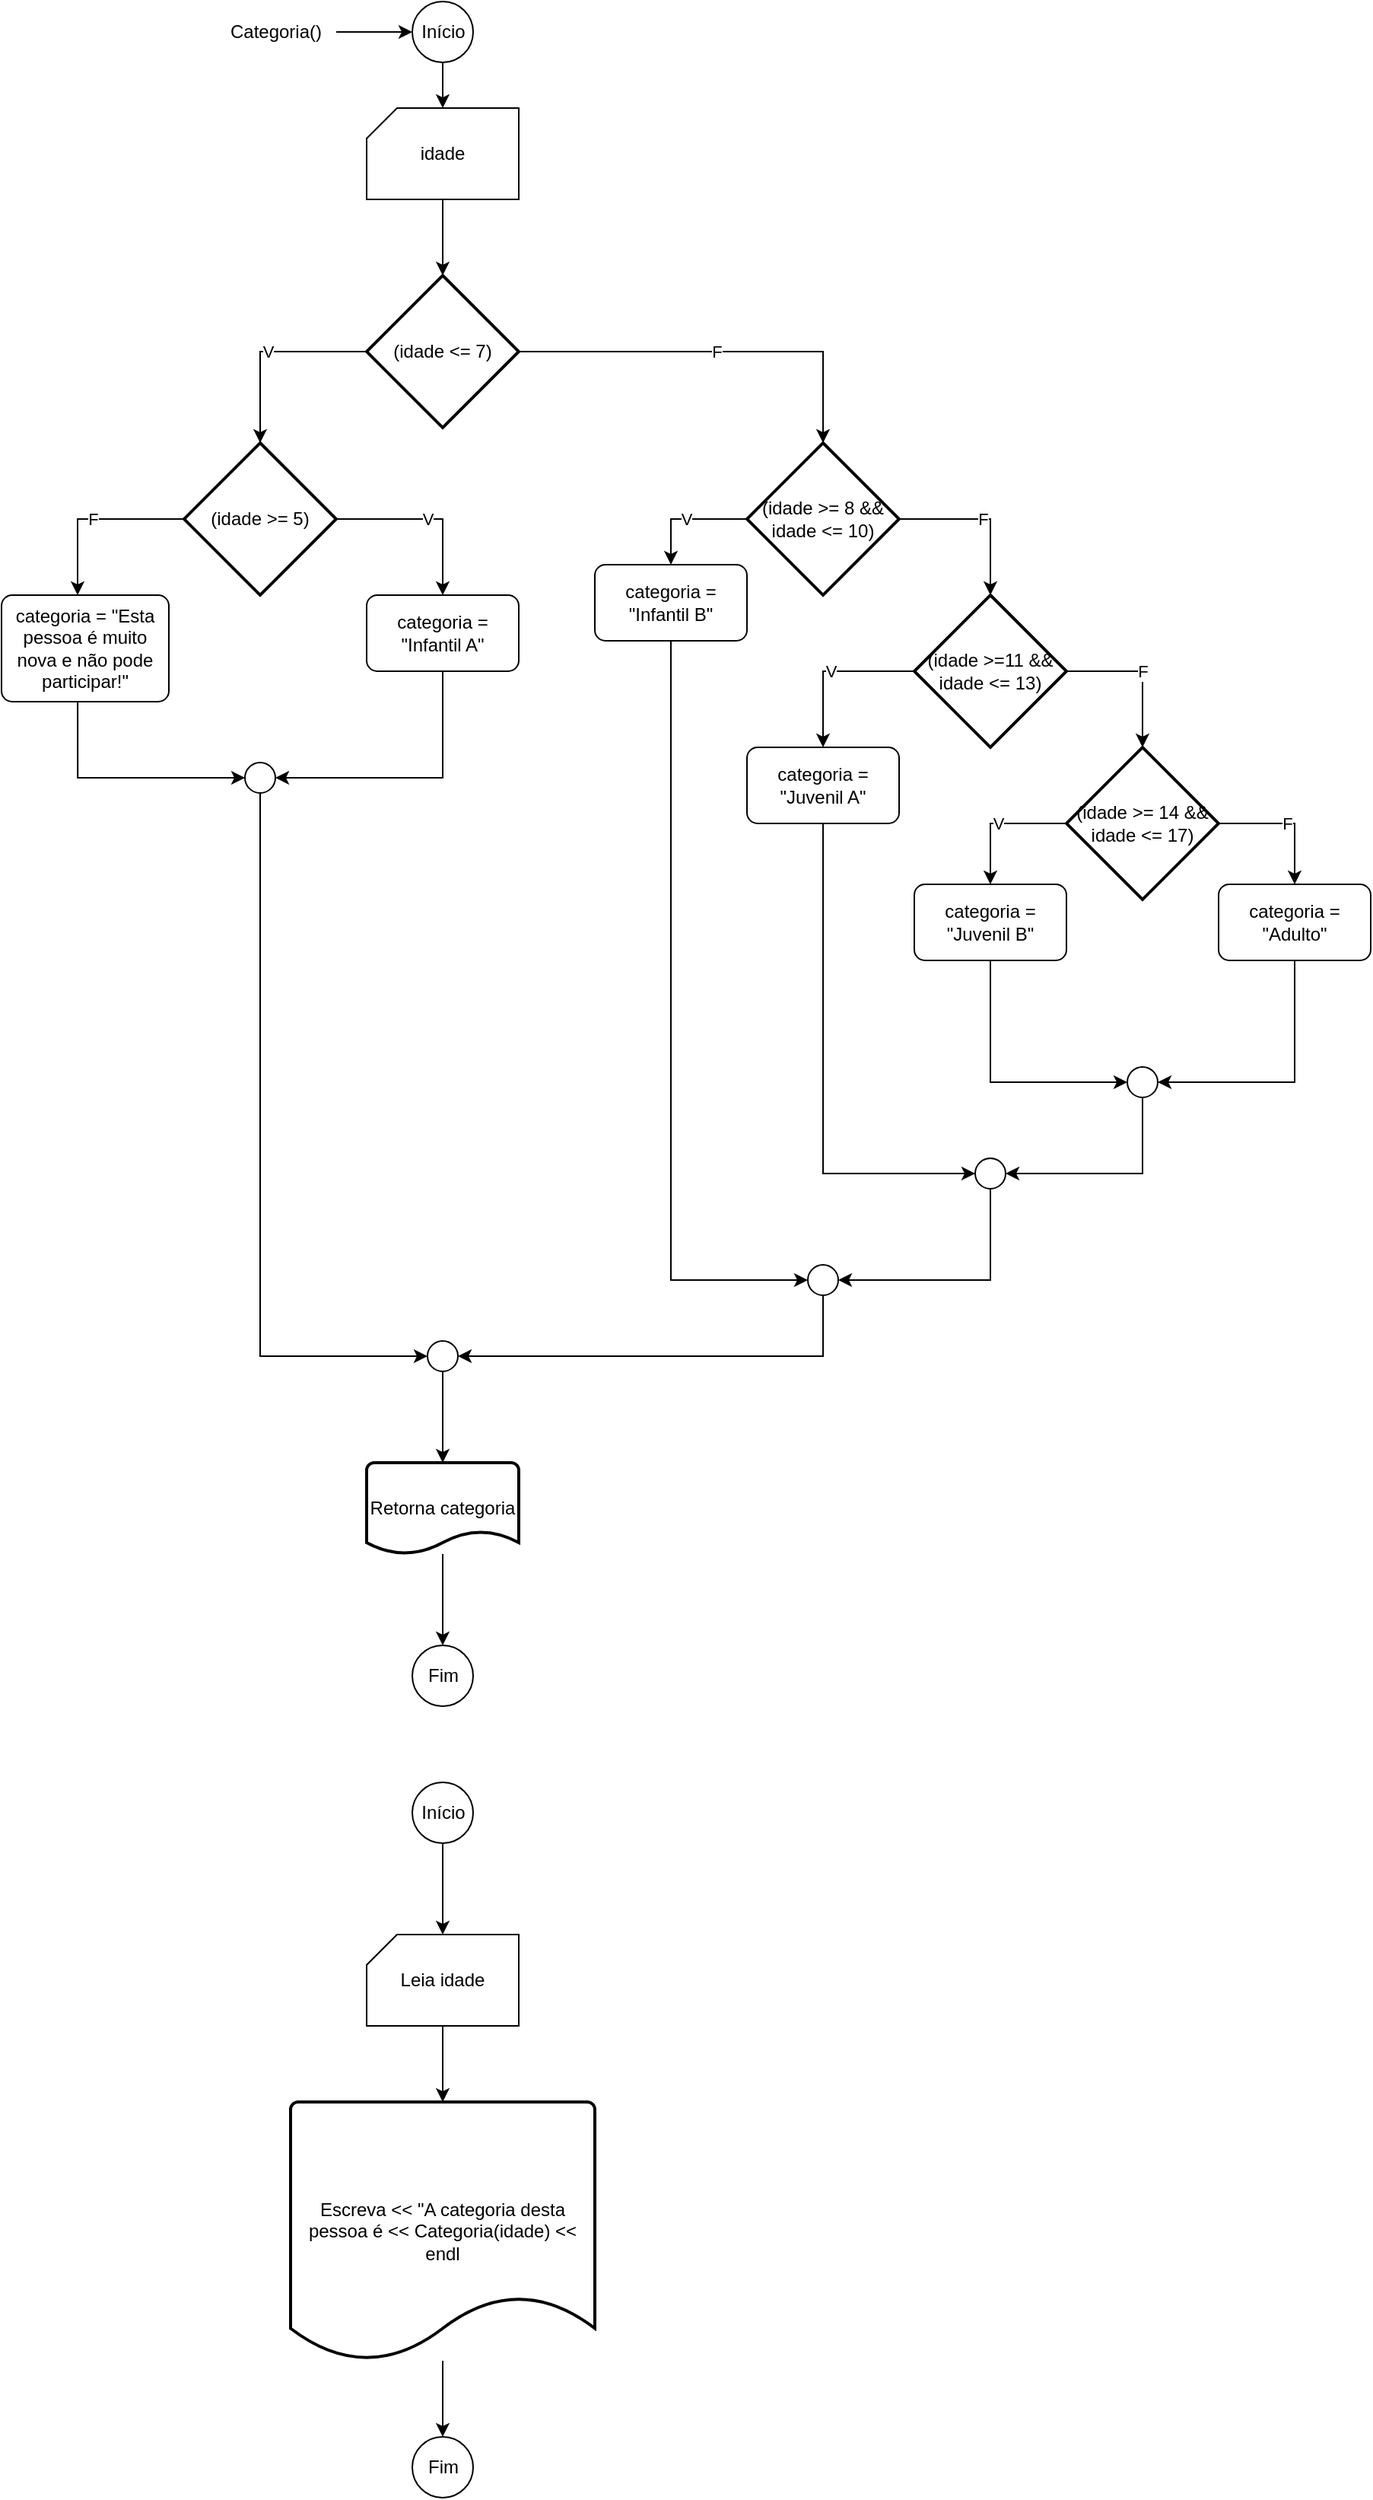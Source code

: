 <mxfile version="18.1.3" type="device"><diagram id="mhmo3z_T3fx44MwLF9cv" name="Página-1"><mxGraphModel dx="1412" dy="863" grid="1" gridSize="10" guides="1" tooltips="1" connect="1" arrows="1" fold="1" page="1" pageScale="1" pageWidth="827" pageHeight="1169" math="0" shadow="0"><root><mxCell id="0"/><mxCell id="1" parent="0"/><mxCell id="eZUKkIsBPrtibgIEEAxO-5" value="" style="edgeStyle=orthogonalEdgeStyle;rounded=0;orthogonalLoop=1;jettySize=auto;html=1;" parent="1" source="eZUKkIsBPrtibgIEEAxO-1" target="eZUKkIsBPrtibgIEEAxO-4" edge="1"><mxGeometry relative="1" as="geometry"/></mxCell><mxCell id="eZUKkIsBPrtibgIEEAxO-1" value="Início" style="verticalLabelPosition=middle;verticalAlign=middle;html=1;shape=mxgraph.flowchart.on-page_reference;labelPosition=center;align=center;" parent="1" vertex="1"><mxGeometry x="380" y="10" width="40" height="40" as="geometry"/></mxCell><mxCell id="eZUKkIsBPrtibgIEEAxO-3" value="" style="edgeStyle=orthogonalEdgeStyle;rounded=0;orthogonalLoop=1;jettySize=auto;html=1;" parent="1" source="eZUKkIsBPrtibgIEEAxO-2" target="eZUKkIsBPrtibgIEEAxO-1" edge="1"><mxGeometry relative="1" as="geometry"/></mxCell><mxCell id="eZUKkIsBPrtibgIEEAxO-2" value="Categoria()" style="text;html=1;align=center;verticalAlign=middle;resizable=0;points=[];autosize=1;strokeColor=none;fillColor=none;" parent="1" vertex="1"><mxGeometry x="250" y="20" width="80" height="20" as="geometry"/></mxCell><mxCell id="eZUKkIsBPrtibgIEEAxO-7" value="" style="edgeStyle=orthogonalEdgeStyle;rounded=0;orthogonalLoop=1;jettySize=auto;html=1;" parent="1" source="eZUKkIsBPrtibgIEEAxO-4" target="eZUKkIsBPrtibgIEEAxO-6" edge="1"><mxGeometry relative="1" as="geometry"/></mxCell><mxCell id="eZUKkIsBPrtibgIEEAxO-4" value="idade" style="verticalLabelPosition=middle;verticalAlign=middle;html=1;shape=card;whiteSpace=wrap;size=20;arcSize=12;labelPosition=center;align=center;" parent="1" vertex="1"><mxGeometry x="350" y="80" width="100" height="60" as="geometry"/></mxCell><mxCell id="eZUKkIsBPrtibgIEEAxO-9" value="V" style="edgeStyle=orthogonalEdgeStyle;rounded=0;orthogonalLoop=1;jettySize=auto;html=1;entryX=0.5;entryY=0;entryDx=0;entryDy=0;entryPerimeter=0;" parent="1" source="eZUKkIsBPrtibgIEEAxO-6" target="eZUKkIsBPrtibgIEEAxO-8" edge="1"><mxGeometry relative="1" as="geometry"/></mxCell><mxCell id="eZUKkIsBPrtibgIEEAxO-18" value="F" style="edgeStyle=orthogonalEdgeStyle;rounded=0;orthogonalLoop=1;jettySize=auto;html=1;entryX=0.5;entryY=0;entryDx=0;entryDy=0;entryPerimeter=0;" parent="1" source="eZUKkIsBPrtibgIEEAxO-6" target="eZUKkIsBPrtibgIEEAxO-17" edge="1"><mxGeometry relative="1" as="geometry"/></mxCell><mxCell id="eZUKkIsBPrtibgIEEAxO-6" value="(idade &amp;lt;= 7)" style="strokeWidth=2;html=1;shape=mxgraph.flowchart.decision;whiteSpace=wrap;" parent="1" vertex="1"><mxGeometry x="350" y="190" width="100" height="100" as="geometry"/></mxCell><mxCell id="eZUKkIsBPrtibgIEEAxO-11" value="V" style="edgeStyle=orthogonalEdgeStyle;rounded=0;orthogonalLoop=1;jettySize=auto;html=1;entryX=0.5;entryY=0;entryDx=0;entryDy=0;" parent="1" source="eZUKkIsBPrtibgIEEAxO-8" target="_1LxbqsHd5Jw-LwgzeVS-1" edge="1"><mxGeometry relative="1" as="geometry"><mxPoint x="400" y="380" as="targetPoint"/></mxGeometry></mxCell><mxCell id="eZUKkIsBPrtibgIEEAxO-13" value="F" style="edgeStyle=orthogonalEdgeStyle;rounded=0;orthogonalLoop=1;jettySize=auto;html=1;entryX=0.5;entryY=0;entryDx=0;entryDy=0;entryPerimeter=0;" parent="1" source="eZUKkIsBPrtibgIEEAxO-8" edge="1"><mxGeometry relative="1" as="geometry"><Array as="points"><mxPoint x="160" y="350"/></Array><mxPoint x="160" y="400" as="targetPoint"/></mxGeometry></mxCell><mxCell id="eZUKkIsBPrtibgIEEAxO-8" value="(idade &amp;gt;= 5)" style="strokeWidth=2;html=1;shape=mxgraph.flowchart.decision;whiteSpace=wrap;" parent="1" vertex="1"><mxGeometry x="230" y="300" width="100" height="100" as="geometry"/></mxCell><mxCell id="eZUKkIsBPrtibgIEEAxO-16" style="edgeStyle=orthogonalEdgeStyle;rounded=0;orthogonalLoop=1;jettySize=auto;html=1;entryX=1;entryY=0.5;entryDx=0;entryDy=0;entryPerimeter=0;" parent="1" target="eZUKkIsBPrtibgIEEAxO-14" edge="1"><mxGeometry relative="1" as="geometry"><Array as="points"><mxPoint x="400" y="520"/></Array><mxPoint x="400" y="440" as="sourcePoint"/></mxGeometry></mxCell><mxCell id="eZUKkIsBPrtibgIEEAxO-15" style="edgeStyle=orthogonalEdgeStyle;rounded=0;orthogonalLoop=1;jettySize=auto;html=1;entryX=0;entryY=0.5;entryDx=0;entryDy=0;entryPerimeter=0;exitX=0.455;exitY=1;exitDx=0;exitDy=0;exitPerimeter=0;" parent="1" source="_1LxbqsHd5Jw-LwgzeVS-2" target="eZUKkIsBPrtibgIEEAxO-14" edge="1"><mxGeometry relative="1" as="geometry"><Array as="points"><mxPoint x="160" y="520"/></Array><mxPoint x="160" y="480" as="sourcePoint"/></mxGeometry></mxCell><mxCell id="eZUKkIsBPrtibgIEEAxO-46" style="edgeStyle=orthogonalEdgeStyle;rounded=0;orthogonalLoop=1;jettySize=auto;html=1;entryX=0;entryY=0.5;entryDx=0;entryDy=0;entryPerimeter=0;" parent="1" source="eZUKkIsBPrtibgIEEAxO-14" target="eZUKkIsBPrtibgIEEAxO-44" edge="1"><mxGeometry relative="1" as="geometry"><Array as="points"><mxPoint x="280" y="900"/></Array></mxGeometry></mxCell><mxCell id="eZUKkIsBPrtibgIEEAxO-14" value="" style="verticalLabelPosition=bottom;verticalAlign=top;html=1;shape=mxgraph.flowchart.on-page_reference;" parent="1" vertex="1"><mxGeometry x="270" y="510" width="20" height="20" as="geometry"/></mxCell><mxCell id="eZUKkIsBPrtibgIEEAxO-23" value="V" style="edgeStyle=orthogonalEdgeStyle;rounded=0;orthogonalLoop=1;jettySize=auto;html=1;entryX=0.5;entryY=0;entryDx=0;entryDy=0;entryPerimeter=0;" parent="1" source="eZUKkIsBPrtibgIEEAxO-17" edge="1"><mxGeometry relative="1" as="geometry"><Array as="points"><mxPoint x="550" y="350"/></Array><mxPoint x="550" y="380" as="targetPoint"/></mxGeometry></mxCell><mxCell id="eZUKkIsBPrtibgIEEAxO-25" value="F" style="edgeStyle=orthogonalEdgeStyle;rounded=0;orthogonalLoop=1;jettySize=auto;html=1;entryX=0.5;entryY=0;entryDx=0;entryDy=0;entryPerimeter=0;" parent="1" source="eZUKkIsBPrtibgIEEAxO-17" target="eZUKkIsBPrtibgIEEAxO-24" edge="1"><mxGeometry relative="1" as="geometry"/></mxCell><mxCell id="eZUKkIsBPrtibgIEEAxO-17" value="(idade &amp;gt;= 8 &amp;amp;&amp;amp; idade &amp;lt;= 10)" style="strokeWidth=2;html=1;shape=mxgraph.flowchart.decision;whiteSpace=wrap;" parent="1" vertex="1"><mxGeometry x="600" y="300" width="100" height="100" as="geometry"/></mxCell><mxCell id="eZUKkIsBPrtibgIEEAxO-43" style="edgeStyle=orthogonalEdgeStyle;rounded=0;orthogonalLoop=1;jettySize=auto;html=1;entryX=0;entryY=0.5;entryDx=0;entryDy=0;entryPerimeter=0;exitX=0.5;exitY=1;exitDx=0;exitDy=0;" parent="1" source="_1LxbqsHd5Jw-LwgzeVS-3" target="eZUKkIsBPrtibgIEEAxO-41" edge="1"><mxGeometry relative="1" as="geometry"><Array as="points"><mxPoint x="550" y="850"/></Array><mxPoint x="550" y="440" as="sourcePoint"/></mxGeometry></mxCell><mxCell id="eZUKkIsBPrtibgIEEAxO-29" value="F" style="edgeStyle=orthogonalEdgeStyle;rounded=0;orthogonalLoop=1;jettySize=auto;html=1;entryX=0.5;entryY=0;entryDx=0;entryDy=0;entryPerimeter=0;" parent="1" source="eZUKkIsBPrtibgIEEAxO-24" target="eZUKkIsBPrtibgIEEAxO-27" edge="1"><mxGeometry relative="1" as="geometry"><Array as="points"><mxPoint x="860" y="450"/></Array></mxGeometry></mxCell><mxCell id="eZUKkIsBPrtibgIEEAxO-30" value="V" style="edgeStyle=orthogonalEdgeStyle;rounded=0;orthogonalLoop=1;jettySize=auto;html=1;entryX=0.5;entryY=0;entryDx=0;entryDy=0;" parent="1" source="eZUKkIsBPrtibgIEEAxO-24" target="_1LxbqsHd5Jw-LwgzeVS-4" edge="1"><mxGeometry relative="1" as="geometry"><mxPoint x="650" y="490" as="targetPoint"/></mxGeometry></mxCell><mxCell id="eZUKkIsBPrtibgIEEAxO-24" value="(idade &amp;gt;=11 &amp;amp;&amp;amp; idade &amp;lt;= 13)" style="strokeWidth=2;html=1;shape=mxgraph.flowchart.decision;whiteSpace=wrap;" parent="1" vertex="1"><mxGeometry x="710" y="400" width="100" height="100" as="geometry"/></mxCell><mxCell id="eZUKkIsBPrtibgIEEAxO-40" style="edgeStyle=orthogonalEdgeStyle;rounded=0;orthogonalLoop=1;jettySize=auto;html=1;entryX=0;entryY=0.5;entryDx=0;entryDy=0;entryPerimeter=0;" parent="1" target="eZUKkIsBPrtibgIEEAxO-38" edge="1"><mxGeometry relative="1" as="geometry"><Array as="points"><mxPoint x="650" y="780"/></Array><mxPoint x="650" y="550" as="sourcePoint"/></mxGeometry></mxCell><mxCell id="eZUKkIsBPrtibgIEEAxO-31" value="V" style="edgeStyle=orthogonalEdgeStyle;rounded=0;orthogonalLoop=1;jettySize=auto;html=1;entryX=0.5;entryY=0;entryDx=0;entryDy=0;entryPerimeter=0;" parent="1" source="eZUKkIsBPrtibgIEEAxO-27" edge="1"><mxGeometry relative="1" as="geometry"><Array as="points"><mxPoint x="760" y="550"/></Array><mxPoint x="760" y="590" as="targetPoint"/></mxGeometry></mxCell><mxCell id="eZUKkIsBPrtibgIEEAxO-33" value="F" style="edgeStyle=orthogonalEdgeStyle;rounded=0;orthogonalLoop=1;jettySize=auto;html=1;entryX=0.5;entryY=0;entryDx=0;entryDy=0;entryPerimeter=0;" parent="1" source="eZUKkIsBPrtibgIEEAxO-27" edge="1"><mxGeometry relative="1" as="geometry"><Array as="points"><mxPoint x="960" y="550"/></Array><mxPoint x="960" y="590" as="targetPoint"/></mxGeometry></mxCell><mxCell id="eZUKkIsBPrtibgIEEAxO-27" value="(idade &amp;gt;= 14 &amp;amp;&amp;amp; idade &amp;lt;= 17)" style="strokeWidth=2;html=1;shape=mxgraph.flowchart.decision;whiteSpace=wrap;" parent="1" vertex="1"><mxGeometry x="810" y="500" width="100" height="100" as="geometry"/></mxCell><mxCell id="eZUKkIsBPrtibgIEEAxO-36" style="edgeStyle=orthogonalEdgeStyle;rounded=0;orthogonalLoop=1;jettySize=auto;html=1;entryX=0;entryY=0.5;entryDx=0;entryDy=0;entryPerimeter=0;exitX=0.5;exitY=1;exitDx=0;exitDy=0;" parent="1" source="_1LxbqsHd5Jw-LwgzeVS-5" target="eZUKkIsBPrtibgIEEAxO-35" edge="1"><mxGeometry relative="1" as="geometry"><Array as="points"><mxPoint x="760" y="720"/></Array><mxPoint x="760" y="650" as="sourcePoint"/></mxGeometry></mxCell><mxCell id="eZUKkIsBPrtibgIEEAxO-37" style="edgeStyle=orthogonalEdgeStyle;rounded=0;orthogonalLoop=1;jettySize=auto;html=1;entryX=1;entryY=0.5;entryDx=0;entryDy=0;entryPerimeter=0;exitX=0.5;exitY=1;exitDx=0;exitDy=0;" parent="1" source="_1LxbqsHd5Jw-LwgzeVS-6" target="eZUKkIsBPrtibgIEEAxO-35" edge="1"><mxGeometry relative="1" as="geometry"><Array as="points"><mxPoint x="960" y="720"/></Array><mxPoint x="960" y="650" as="sourcePoint"/></mxGeometry></mxCell><mxCell id="eZUKkIsBPrtibgIEEAxO-39" style="edgeStyle=orthogonalEdgeStyle;rounded=0;orthogonalLoop=1;jettySize=auto;html=1;entryX=1;entryY=0.5;entryDx=0;entryDy=0;entryPerimeter=0;" parent="1" source="eZUKkIsBPrtibgIEEAxO-35" target="eZUKkIsBPrtibgIEEAxO-38" edge="1"><mxGeometry relative="1" as="geometry"><Array as="points"><mxPoint x="860" y="780"/></Array></mxGeometry></mxCell><mxCell id="eZUKkIsBPrtibgIEEAxO-35" value="" style="verticalLabelPosition=bottom;verticalAlign=top;html=1;shape=mxgraph.flowchart.on-page_reference;" parent="1" vertex="1"><mxGeometry x="850" y="710" width="20" height="20" as="geometry"/></mxCell><mxCell id="eZUKkIsBPrtibgIEEAxO-42" style="edgeStyle=orthogonalEdgeStyle;rounded=0;orthogonalLoop=1;jettySize=auto;html=1;entryX=1;entryY=0.5;entryDx=0;entryDy=0;entryPerimeter=0;" parent="1" source="eZUKkIsBPrtibgIEEAxO-38" target="eZUKkIsBPrtibgIEEAxO-41" edge="1"><mxGeometry relative="1" as="geometry"><Array as="points"><mxPoint x="760" y="850"/></Array></mxGeometry></mxCell><mxCell id="eZUKkIsBPrtibgIEEAxO-38" value="" style="verticalLabelPosition=bottom;verticalAlign=top;html=1;shape=mxgraph.flowchart.on-page_reference;" parent="1" vertex="1"><mxGeometry x="750" y="770" width="20" height="20" as="geometry"/></mxCell><mxCell id="eZUKkIsBPrtibgIEEAxO-45" style="edgeStyle=orthogonalEdgeStyle;rounded=0;orthogonalLoop=1;jettySize=auto;html=1;entryX=1;entryY=0.5;entryDx=0;entryDy=0;entryPerimeter=0;" parent="1" source="eZUKkIsBPrtibgIEEAxO-41" target="eZUKkIsBPrtibgIEEAxO-44" edge="1"><mxGeometry relative="1" as="geometry"><Array as="points"><mxPoint x="650" y="900"/></Array></mxGeometry></mxCell><mxCell id="eZUKkIsBPrtibgIEEAxO-41" value="" style="verticalLabelPosition=bottom;verticalAlign=top;html=1;shape=mxgraph.flowchart.on-page_reference;" parent="1" vertex="1"><mxGeometry x="640" y="840" width="20" height="20" as="geometry"/></mxCell><mxCell id="_1LxbqsHd5Jw-LwgzeVS-8" value="" style="edgeStyle=orthogonalEdgeStyle;rounded=0;orthogonalLoop=1;jettySize=auto;html=1;" edge="1" parent="1" source="eZUKkIsBPrtibgIEEAxO-44" target="_1LxbqsHd5Jw-LwgzeVS-7"><mxGeometry relative="1" as="geometry"/></mxCell><mxCell id="eZUKkIsBPrtibgIEEAxO-44" value="" style="verticalLabelPosition=bottom;verticalAlign=top;html=1;shape=mxgraph.flowchart.on-page_reference;" parent="1" vertex="1"><mxGeometry x="390" y="890" width="20" height="20" as="geometry"/></mxCell><mxCell id="eZUKkIsBPrtibgIEEAxO-47" value="Fim" style="verticalLabelPosition=middle;verticalAlign=middle;html=1;shape=mxgraph.flowchart.on-page_reference;labelPosition=center;align=center;" parent="1" vertex="1"><mxGeometry x="380" y="1090" width="40" height="40" as="geometry"/></mxCell><mxCell id="eZUKkIsBPrtibgIEEAxO-51" value="" style="edgeStyle=orthogonalEdgeStyle;rounded=0;orthogonalLoop=1;jettySize=auto;html=1;" parent="1" source="eZUKkIsBPrtibgIEEAxO-49" target="eZUKkIsBPrtibgIEEAxO-50" edge="1"><mxGeometry relative="1" as="geometry"/></mxCell><mxCell id="eZUKkIsBPrtibgIEEAxO-49" value="Início" style="verticalLabelPosition=middle;verticalAlign=middle;html=1;shape=mxgraph.flowchart.on-page_reference;labelPosition=center;align=center;" parent="1" vertex="1"><mxGeometry x="380" y="1180" width="40" height="40" as="geometry"/></mxCell><mxCell id="eZUKkIsBPrtibgIEEAxO-53" value="" style="edgeStyle=orthogonalEdgeStyle;rounded=0;orthogonalLoop=1;jettySize=auto;html=1;" parent="1" source="eZUKkIsBPrtibgIEEAxO-50" target="eZUKkIsBPrtibgIEEAxO-52" edge="1"><mxGeometry relative="1" as="geometry"/></mxCell><mxCell id="eZUKkIsBPrtibgIEEAxO-50" value="Leia idade" style="verticalLabelPosition=middle;verticalAlign=middle;html=1;shape=card;whiteSpace=wrap;size=20;arcSize=12;labelPosition=center;align=center;" parent="1" vertex="1"><mxGeometry x="350" y="1280" width="100" height="60" as="geometry"/></mxCell><mxCell id="eZUKkIsBPrtibgIEEAxO-55" value="" style="edgeStyle=orthogonalEdgeStyle;rounded=0;orthogonalLoop=1;jettySize=auto;html=1;" parent="1" source="eZUKkIsBPrtibgIEEAxO-52" target="eZUKkIsBPrtibgIEEAxO-54" edge="1"><mxGeometry relative="1" as="geometry"/></mxCell><mxCell id="eZUKkIsBPrtibgIEEAxO-52" value="Escreva &amp;lt;&amp;lt; &quot;A categoria desta pessoa é &amp;lt;&amp;lt; Categoria(idade) &amp;lt;&amp;lt; endl" style="strokeWidth=2;html=1;shape=mxgraph.flowchart.document2;whiteSpace=wrap;size=0.25;" parent="1" vertex="1"><mxGeometry x="300" y="1390" width="200" height="170" as="geometry"/></mxCell><mxCell id="eZUKkIsBPrtibgIEEAxO-54" value="Fim" style="verticalLabelPosition=middle;verticalAlign=middle;html=1;shape=mxgraph.flowchart.on-page_reference;labelPosition=center;align=center;" parent="1" vertex="1"><mxGeometry x="380" y="1610" width="40" height="40" as="geometry"/></mxCell><mxCell id="_1LxbqsHd5Jw-LwgzeVS-1" value="&lt;span style=&quot;&quot;&gt;categoria = &quot;Infantil A&quot;&lt;/span&gt;" style="rounded=1;whiteSpace=wrap;html=1;absoluteArcSize=1;arcSize=14;strokeWidth=1;" vertex="1" parent="1"><mxGeometry x="350" y="400" width="100" height="50" as="geometry"/></mxCell><mxCell id="_1LxbqsHd5Jw-LwgzeVS-2" value="categoria = &quot;Esta pessoa é muito nova e não pode participar!&quot;" style="rounded=1;whiteSpace=wrap;html=1;absoluteArcSize=1;arcSize=14;strokeWidth=1;" vertex="1" parent="1"><mxGeometry x="110" y="400" width="110" height="70" as="geometry"/></mxCell><mxCell id="_1LxbqsHd5Jw-LwgzeVS-3" value="&lt;span style=&quot;&quot;&gt;categoria = &quot;Infantil B&quot;&lt;/span&gt;" style="rounded=1;whiteSpace=wrap;html=1;absoluteArcSize=1;arcSize=14;strokeWidth=1;" vertex="1" parent="1"><mxGeometry x="500" y="380" width="100" height="50" as="geometry"/></mxCell><mxCell id="_1LxbqsHd5Jw-LwgzeVS-4" value="&lt;span style=&quot;&quot;&gt;categoria = &quot;Juvenil A&quot;&lt;/span&gt;" style="rounded=1;whiteSpace=wrap;html=1;absoluteArcSize=1;arcSize=14;strokeWidth=1;" vertex="1" parent="1"><mxGeometry x="600" y="500" width="100" height="50" as="geometry"/></mxCell><mxCell id="_1LxbqsHd5Jw-LwgzeVS-5" value="&lt;span style=&quot;&quot;&gt;categoria = &quot;Juvenil B&quot;&lt;/span&gt;" style="rounded=1;whiteSpace=wrap;html=1;absoluteArcSize=1;arcSize=14;strokeWidth=1;" vertex="1" parent="1"><mxGeometry x="710" y="590" width="100" height="50" as="geometry"/></mxCell><mxCell id="_1LxbqsHd5Jw-LwgzeVS-6" value="&lt;span style=&quot;&quot;&gt;categoria = &quot;Adulto&quot;&lt;/span&gt;" style="rounded=1;whiteSpace=wrap;html=1;absoluteArcSize=1;arcSize=14;strokeWidth=1;" vertex="1" parent="1"><mxGeometry x="910" y="590" width="100" height="50" as="geometry"/></mxCell><mxCell id="_1LxbqsHd5Jw-LwgzeVS-9" value="" style="edgeStyle=orthogonalEdgeStyle;rounded=0;orthogonalLoop=1;jettySize=auto;html=1;" edge="1" parent="1" source="_1LxbqsHd5Jw-LwgzeVS-7" target="eZUKkIsBPrtibgIEEAxO-47"><mxGeometry relative="1" as="geometry"/></mxCell><mxCell id="_1LxbqsHd5Jw-LwgzeVS-7" value="Retorna categoria" style="strokeWidth=2;html=1;shape=mxgraph.flowchart.document2;whiteSpace=wrap;size=0.25;" vertex="1" parent="1"><mxGeometry x="350" y="970" width="100" height="60" as="geometry"/></mxCell></root></mxGraphModel></diagram></mxfile>